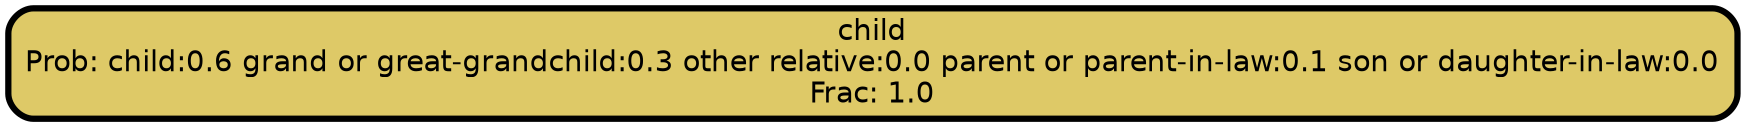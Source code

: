 graph Tree {
node [shape=box, style="filled, rounded",color="black",penwidth="3",fontcolor="black",                 fontname=helvetica] ;
graph [ranksep="0 equally", splines=straight,                 bgcolor=transparent, dpi=200] ;
edge [fontname=helvetica, color=black] ;
0 [label="child
Prob: child:0.6 grand or great-grandchild:0.3 other relative:0.0 parent or parent-in-law:0.1 son or daughter-in-law:0.0
Frac: 1.0", fillcolor="#dec967"] ;
{rank = same;}}